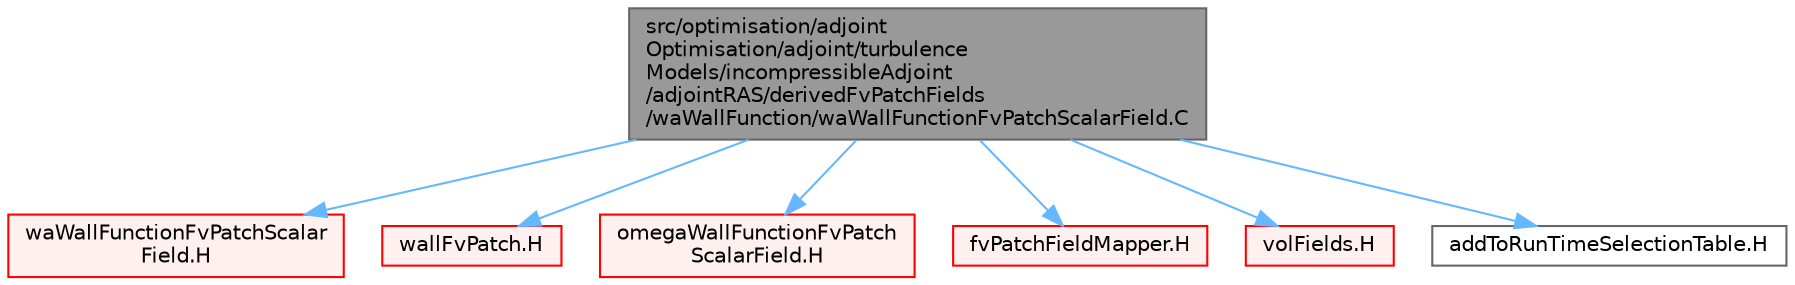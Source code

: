 digraph "src/optimisation/adjointOptimisation/adjoint/turbulenceModels/incompressibleAdjoint/adjointRAS/derivedFvPatchFields/waWallFunction/waWallFunctionFvPatchScalarField.C"
{
 // LATEX_PDF_SIZE
  bgcolor="transparent";
  edge [fontname=Helvetica,fontsize=10,labelfontname=Helvetica,labelfontsize=10];
  node [fontname=Helvetica,fontsize=10,shape=box,height=0.2,width=0.4];
  Node1 [id="Node000001",label="src/optimisation/adjoint\lOptimisation/adjoint/turbulence\lModels/incompressibleAdjoint\l/adjointRAS/derivedFvPatchFields\l/waWallFunction/waWallFunctionFvPatchScalarField.C",height=0.2,width=0.4,color="gray40", fillcolor="grey60", style="filled", fontcolor="black",tooltip=" "];
  Node1 -> Node2 [id="edge1_Node000001_Node000002",color="steelblue1",style="solid",tooltip=" "];
  Node2 [id="Node000002",label="waWallFunctionFvPatchScalar\lField.H",height=0.2,width=0.4,color="red", fillcolor="#FFF0F0", style="filled",URL="$waWallFunctionFvPatchScalarField_8H.html",tooltip=" "];
  Node1 -> Node504 [id="edge2_Node000001_Node000504",color="steelblue1",style="solid",tooltip=" "];
  Node504 [id="Node000504",label="wallFvPatch.H",height=0.2,width=0.4,color="red", fillcolor="#FFF0F0", style="filled",URL="$wallFvPatch_8H.html",tooltip=" "];
  Node1 -> Node506 [id="edge3_Node000001_Node000506",color="steelblue1",style="solid",tooltip=" "];
  Node506 [id="Node000506",label="omegaWallFunctionFvPatch\lScalarField.H",height=0.2,width=0.4,color="red", fillcolor="#FFF0F0", style="filled",URL="$omegaWallFunctionFvPatchScalarField_8H.html",tooltip=" "];
  Node1 -> Node509 [id="edge4_Node000001_Node000509",color="steelblue1",style="solid",tooltip=" "];
  Node509 [id="Node000509",label="fvPatchFieldMapper.H",height=0.2,width=0.4,color="red", fillcolor="#FFF0F0", style="filled",URL="$fvPatchFieldMapper_8H.html",tooltip=" "];
  Node1 -> Node366 [id="edge5_Node000001_Node000366",color="steelblue1",style="solid",tooltip=" "];
  Node366 [id="Node000366",label="volFields.H",height=0.2,width=0.4,color="red", fillcolor="#FFF0F0", style="filled",URL="$volFields_8H.html",tooltip=" "];
  Node1 -> Node510 [id="edge6_Node000001_Node000510",color="steelblue1",style="solid",tooltip=" "];
  Node510 [id="Node000510",label="addToRunTimeSelectionTable.H",height=0.2,width=0.4,color="grey40", fillcolor="white", style="filled",URL="$addToRunTimeSelectionTable_8H.html",tooltip="Macros for easy insertion into run-time selection tables."];
}
